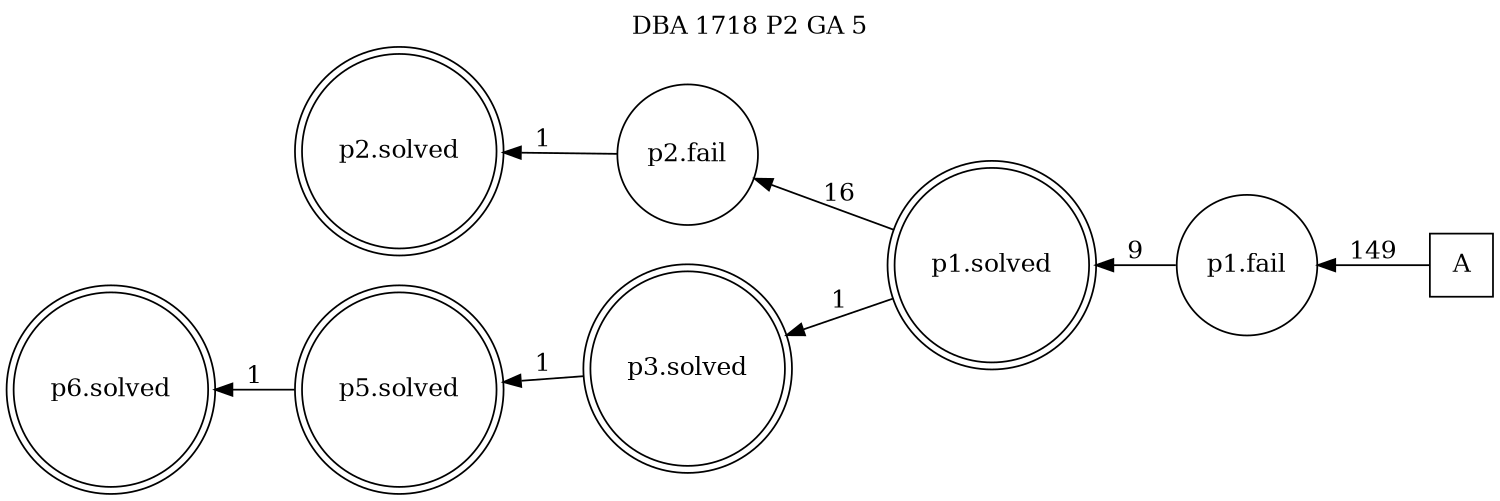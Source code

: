 digraph DBA_1718_P2_GA_5_LOW {
labelloc="tl"
label= " DBA 1718 P2 GA 5 "
rankdir="RL";
graph [ size=" 10 , 10 !"]

"A" [shape="square" label="A"]
"p1.fail" [shape="circle" label="p1.fail"]
"p1.solved" [shape="doublecircle" label="p1.solved"]
"p2.fail" [shape="circle" label="p2.fail"]
"p2.solved" [shape="doublecircle" label="p2.solved"]
"p3.solved" [shape="doublecircle" label="p3.solved"]
"p5.solved" [shape="doublecircle" label="p5.solved"]
"p6.solved" [shape="doublecircle" label="p6.solved"]
"A" -> "p1.fail" [ label=149]
"p1.fail" -> "p1.solved" [ label=9]
"p1.solved" -> "p2.fail" [ label=16]
"p1.solved" -> "p3.solved" [ label=1]
"p2.fail" -> "p2.solved" [ label=1]
"p3.solved" -> "p5.solved" [ label=1]
"p5.solved" -> "p6.solved" [ label=1]
}
